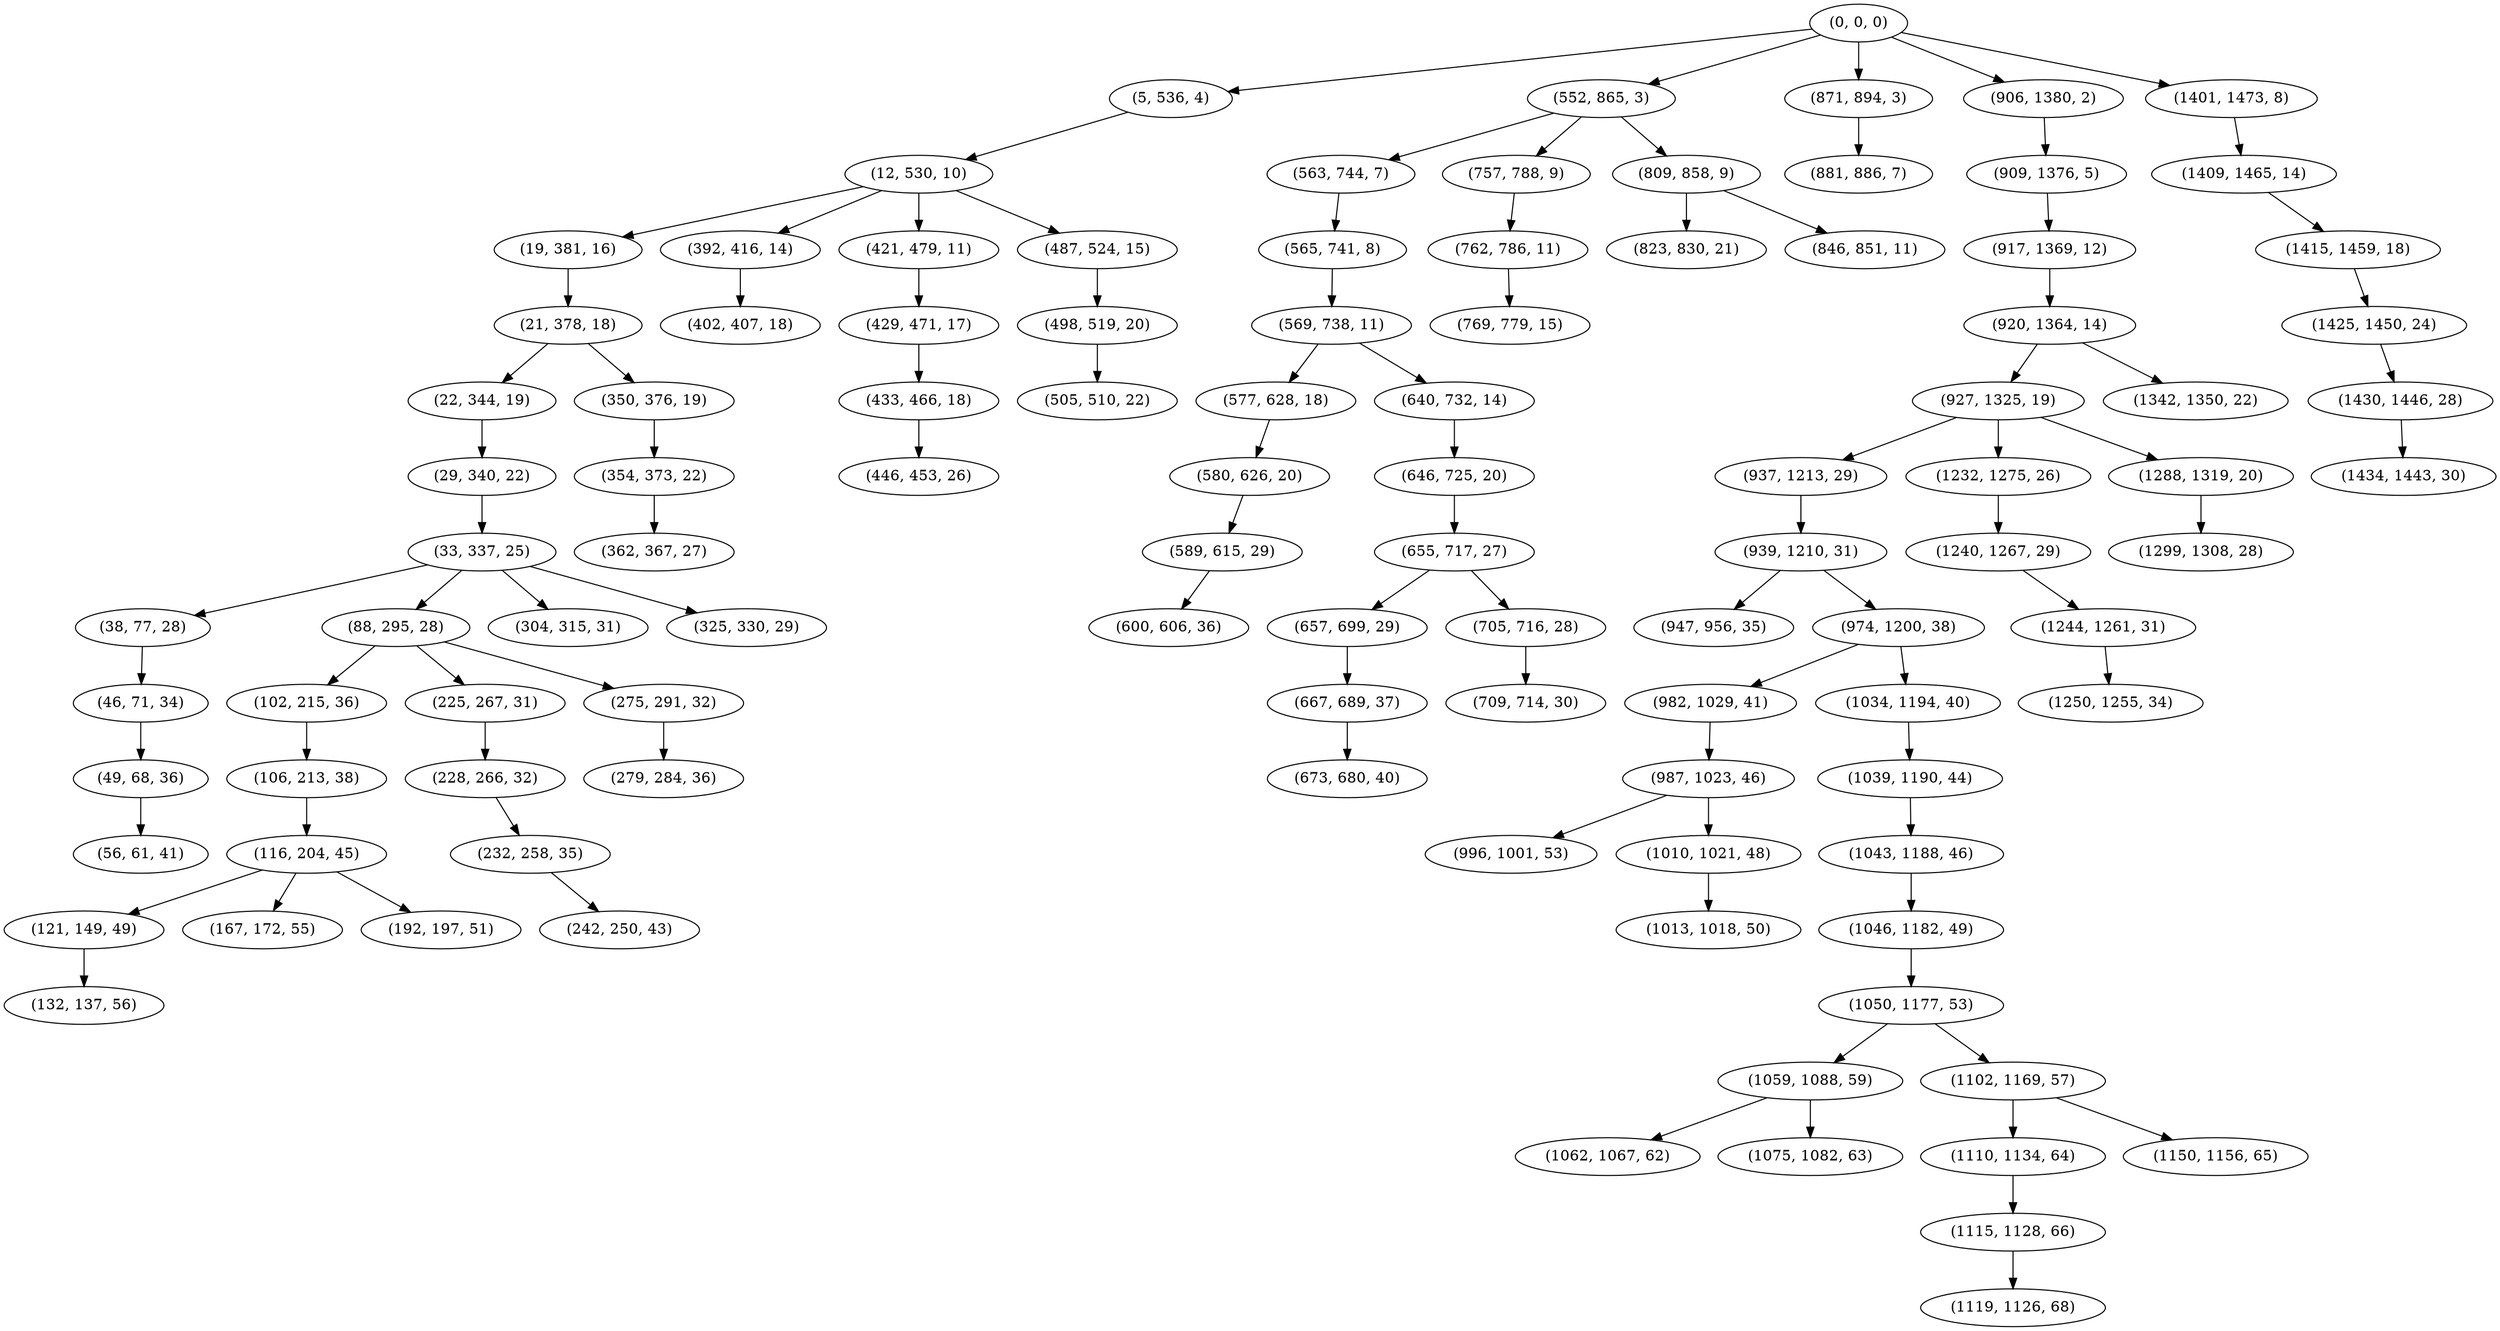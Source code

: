 digraph tree {
    "(0, 0, 0)";
    "(5, 536, 4)";
    "(12, 530, 10)";
    "(19, 381, 16)";
    "(21, 378, 18)";
    "(22, 344, 19)";
    "(29, 340, 22)";
    "(33, 337, 25)";
    "(38, 77, 28)";
    "(46, 71, 34)";
    "(49, 68, 36)";
    "(56, 61, 41)";
    "(88, 295, 28)";
    "(102, 215, 36)";
    "(106, 213, 38)";
    "(116, 204, 45)";
    "(121, 149, 49)";
    "(132, 137, 56)";
    "(167, 172, 55)";
    "(192, 197, 51)";
    "(225, 267, 31)";
    "(228, 266, 32)";
    "(232, 258, 35)";
    "(242, 250, 43)";
    "(275, 291, 32)";
    "(279, 284, 36)";
    "(304, 315, 31)";
    "(325, 330, 29)";
    "(350, 376, 19)";
    "(354, 373, 22)";
    "(362, 367, 27)";
    "(392, 416, 14)";
    "(402, 407, 18)";
    "(421, 479, 11)";
    "(429, 471, 17)";
    "(433, 466, 18)";
    "(446, 453, 26)";
    "(487, 524, 15)";
    "(498, 519, 20)";
    "(505, 510, 22)";
    "(552, 865, 3)";
    "(563, 744, 7)";
    "(565, 741, 8)";
    "(569, 738, 11)";
    "(577, 628, 18)";
    "(580, 626, 20)";
    "(589, 615, 29)";
    "(600, 606, 36)";
    "(640, 732, 14)";
    "(646, 725, 20)";
    "(655, 717, 27)";
    "(657, 699, 29)";
    "(667, 689, 37)";
    "(673, 680, 40)";
    "(705, 716, 28)";
    "(709, 714, 30)";
    "(757, 788, 9)";
    "(762, 786, 11)";
    "(769, 779, 15)";
    "(809, 858, 9)";
    "(823, 830, 21)";
    "(846, 851, 11)";
    "(871, 894, 3)";
    "(881, 886, 7)";
    "(906, 1380, 2)";
    "(909, 1376, 5)";
    "(917, 1369, 12)";
    "(920, 1364, 14)";
    "(927, 1325, 19)";
    "(937, 1213, 29)";
    "(939, 1210, 31)";
    "(947, 956, 35)";
    "(974, 1200, 38)";
    "(982, 1029, 41)";
    "(987, 1023, 46)";
    "(996, 1001, 53)";
    "(1010, 1021, 48)";
    "(1013, 1018, 50)";
    "(1034, 1194, 40)";
    "(1039, 1190, 44)";
    "(1043, 1188, 46)";
    "(1046, 1182, 49)";
    "(1050, 1177, 53)";
    "(1059, 1088, 59)";
    "(1062, 1067, 62)";
    "(1075, 1082, 63)";
    "(1102, 1169, 57)";
    "(1110, 1134, 64)";
    "(1115, 1128, 66)";
    "(1119, 1126, 68)";
    "(1150, 1156, 65)";
    "(1232, 1275, 26)";
    "(1240, 1267, 29)";
    "(1244, 1261, 31)";
    "(1250, 1255, 34)";
    "(1288, 1319, 20)";
    "(1299, 1308, 28)";
    "(1342, 1350, 22)";
    "(1401, 1473, 8)";
    "(1409, 1465, 14)";
    "(1415, 1459, 18)";
    "(1425, 1450, 24)";
    "(1430, 1446, 28)";
    "(1434, 1443, 30)";
    "(0, 0, 0)" -> "(5, 536, 4)";
    "(0, 0, 0)" -> "(552, 865, 3)";
    "(0, 0, 0)" -> "(871, 894, 3)";
    "(0, 0, 0)" -> "(906, 1380, 2)";
    "(0, 0, 0)" -> "(1401, 1473, 8)";
    "(5, 536, 4)" -> "(12, 530, 10)";
    "(12, 530, 10)" -> "(19, 381, 16)";
    "(12, 530, 10)" -> "(392, 416, 14)";
    "(12, 530, 10)" -> "(421, 479, 11)";
    "(12, 530, 10)" -> "(487, 524, 15)";
    "(19, 381, 16)" -> "(21, 378, 18)";
    "(21, 378, 18)" -> "(22, 344, 19)";
    "(21, 378, 18)" -> "(350, 376, 19)";
    "(22, 344, 19)" -> "(29, 340, 22)";
    "(29, 340, 22)" -> "(33, 337, 25)";
    "(33, 337, 25)" -> "(38, 77, 28)";
    "(33, 337, 25)" -> "(88, 295, 28)";
    "(33, 337, 25)" -> "(304, 315, 31)";
    "(33, 337, 25)" -> "(325, 330, 29)";
    "(38, 77, 28)" -> "(46, 71, 34)";
    "(46, 71, 34)" -> "(49, 68, 36)";
    "(49, 68, 36)" -> "(56, 61, 41)";
    "(88, 295, 28)" -> "(102, 215, 36)";
    "(88, 295, 28)" -> "(225, 267, 31)";
    "(88, 295, 28)" -> "(275, 291, 32)";
    "(102, 215, 36)" -> "(106, 213, 38)";
    "(106, 213, 38)" -> "(116, 204, 45)";
    "(116, 204, 45)" -> "(121, 149, 49)";
    "(116, 204, 45)" -> "(167, 172, 55)";
    "(116, 204, 45)" -> "(192, 197, 51)";
    "(121, 149, 49)" -> "(132, 137, 56)";
    "(225, 267, 31)" -> "(228, 266, 32)";
    "(228, 266, 32)" -> "(232, 258, 35)";
    "(232, 258, 35)" -> "(242, 250, 43)";
    "(275, 291, 32)" -> "(279, 284, 36)";
    "(350, 376, 19)" -> "(354, 373, 22)";
    "(354, 373, 22)" -> "(362, 367, 27)";
    "(392, 416, 14)" -> "(402, 407, 18)";
    "(421, 479, 11)" -> "(429, 471, 17)";
    "(429, 471, 17)" -> "(433, 466, 18)";
    "(433, 466, 18)" -> "(446, 453, 26)";
    "(487, 524, 15)" -> "(498, 519, 20)";
    "(498, 519, 20)" -> "(505, 510, 22)";
    "(552, 865, 3)" -> "(563, 744, 7)";
    "(552, 865, 3)" -> "(757, 788, 9)";
    "(552, 865, 3)" -> "(809, 858, 9)";
    "(563, 744, 7)" -> "(565, 741, 8)";
    "(565, 741, 8)" -> "(569, 738, 11)";
    "(569, 738, 11)" -> "(577, 628, 18)";
    "(569, 738, 11)" -> "(640, 732, 14)";
    "(577, 628, 18)" -> "(580, 626, 20)";
    "(580, 626, 20)" -> "(589, 615, 29)";
    "(589, 615, 29)" -> "(600, 606, 36)";
    "(640, 732, 14)" -> "(646, 725, 20)";
    "(646, 725, 20)" -> "(655, 717, 27)";
    "(655, 717, 27)" -> "(657, 699, 29)";
    "(655, 717, 27)" -> "(705, 716, 28)";
    "(657, 699, 29)" -> "(667, 689, 37)";
    "(667, 689, 37)" -> "(673, 680, 40)";
    "(705, 716, 28)" -> "(709, 714, 30)";
    "(757, 788, 9)" -> "(762, 786, 11)";
    "(762, 786, 11)" -> "(769, 779, 15)";
    "(809, 858, 9)" -> "(823, 830, 21)";
    "(809, 858, 9)" -> "(846, 851, 11)";
    "(871, 894, 3)" -> "(881, 886, 7)";
    "(906, 1380, 2)" -> "(909, 1376, 5)";
    "(909, 1376, 5)" -> "(917, 1369, 12)";
    "(917, 1369, 12)" -> "(920, 1364, 14)";
    "(920, 1364, 14)" -> "(927, 1325, 19)";
    "(920, 1364, 14)" -> "(1342, 1350, 22)";
    "(927, 1325, 19)" -> "(937, 1213, 29)";
    "(927, 1325, 19)" -> "(1232, 1275, 26)";
    "(927, 1325, 19)" -> "(1288, 1319, 20)";
    "(937, 1213, 29)" -> "(939, 1210, 31)";
    "(939, 1210, 31)" -> "(947, 956, 35)";
    "(939, 1210, 31)" -> "(974, 1200, 38)";
    "(974, 1200, 38)" -> "(982, 1029, 41)";
    "(974, 1200, 38)" -> "(1034, 1194, 40)";
    "(982, 1029, 41)" -> "(987, 1023, 46)";
    "(987, 1023, 46)" -> "(996, 1001, 53)";
    "(987, 1023, 46)" -> "(1010, 1021, 48)";
    "(1010, 1021, 48)" -> "(1013, 1018, 50)";
    "(1034, 1194, 40)" -> "(1039, 1190, 44)";
    "(1039, 1190, 44)" -> "(1043, 1188, 46)";
    "(1043, 1188, 46)" -> "(1046, 1182, 49)";
    "(1046, 1182, 49)" -> "(1050, 1177, 53)";
    "(1050, 1177, 53)" -> "(1059, 1088, 59)";
    "(1050, 1177, 53)" -> "(1102, 1169, 57)";
    "(1059, 1088, 59)" -> "(1062, 1067, 62)";
    "(1059, 1088, 59)" -> "(1075, 1082, 63)";
    "(1102, 1169, 57)" -> "(1110, 1134, 64)";
    "(1102, 1169, 57)" -> "(1150, 1156, 65)";
    "(1110, 1134, 64)" -> "(1115, 1128, 66)";
    "(1115, 1128, 66)" -> "(1119, 1126, 68)";
    "(1232, 1275, 26)" -> "(1240, 1267, 29)";
    "(1240, 1267, 29)" -> "(1244, 1261, 31)";
    "(1244, 1261, 31)" -> "(1250, 1255, 34)";
    "(1288, 1319, 20)" -> "(1299, 1308, 28)";
    "(1401, 1473, 8)" -> "(1409, 1465, 14)";
    "(1409, 1465, 14)" -> "(1415, 1459, 18)";
    "(1415, 1459, 18)" -> "(1425, 1450, 24)";
    "(1425, 1450, 24)" -> "(1430, 1446, 28)";
    "(1430, 1446, 28)" -> "(1434, 1443, 30)";
}

